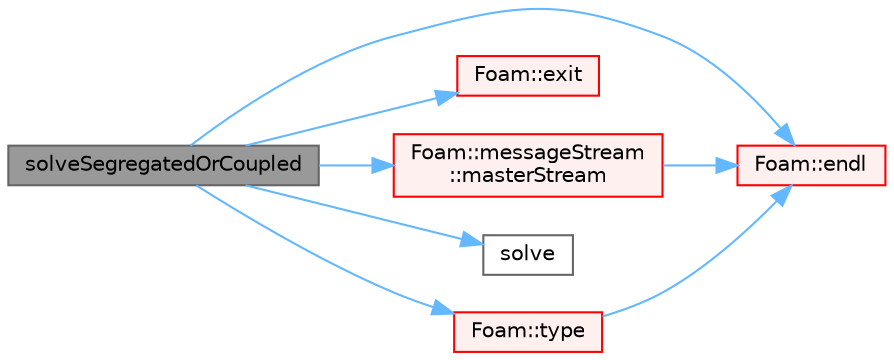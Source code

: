 digraph "solveSegregatedOrCoupled"
{
 // LATEX_PDF_SIZE
  bgcolor="transparent";
  edge [fontname=Helvetica,fontsize=10,labelfontname=Helvetica,labelfontsize=10];
  node [fontname=Helvetica,fontsize=10,shape=box,height=0.2,width=0.4];
  rankdir="LR";
  Node1 [id="Node000001",label="solveSegregatedOrCoupled",height=0.2,width=0.4,color="gray40", fillcolor="grey60", style="filled", fontcolor="black",tooltip=" "];
  Node1 -> Node2 [id="edge1_Node000001_Node000002",color="steelblue1",style="solid",tooltip=" "];
  Node2 [id="Node000002",label="Foam::endl",height=0.2,width=0.4,color="red", fillcolor="#FFF0F0", style="filled",URL="$namespaceFoam.html#a7d5eca45a323264dc5fe811500ebda47",tooltip=" "];
  Node1 -> Node6 [id="edge2_Node000001_Node000006",color="steelblue1",style="solid",tooltip=" "];
  Node6 [id="Node000006",label="Foam::exit",height=0.2,width=0.4,color="red", fillcolor="#FFF0F0", style="filled",URL="$namespaceFoam.html#ae0529b088aefc9f83b89dce5c31fda64",tooltip=" "];
  Node1 -> Node8 [id="edge3_Node000001_Node000008",color="steelblue1",style="solid",tooltip=" "];
  Node8 [id="Node000008",label="Foam::messageStream\l::masterStream",height=0.2,width=0.4,color="red", fillcolor="#FFF0F0", style="filled",URL="$classFoam_1_1messageStream.html#a0edcebd1d86ac65765e16f155d17b351",tooltip=" "];
  Node8 -> Node2 [id="edge4_Node000008_Node000002",color="steelblue1",style="solid",tooltip=" "];
  Node1 -> Node12 [id="edge5_Node000001_Node000012",color="steelblue1",style="solid",tooltip=" "];
  Node12 [id="Node000012",label="solve",height=0.2,width=0.4,color="grey40", fillcolor="white", style="filled",URL="$solveBulkSurfactant_8H.html#a4ed43d58a6754059fa012bd273d05e33",tooltip=" "];
  Node1 -> Node13 [id="edge6_Node000001_Node000013",color="steelblue1",style="solid",tooltip=" "];
  Node13 [id="Node000013",label="Foam::type",height=0.2,width=0.4,color="red", fillcolor="#FFF0F0", style="filled",URL="$namespaceFoam.html#a69e2e8a647a7073be8ce6437c0aff762",tooltip=" "];
  Node13 -> Node2 [id="edge7_Node000013_Node000002",color="steelblue1",style="solid",tooltip=" "];
}
